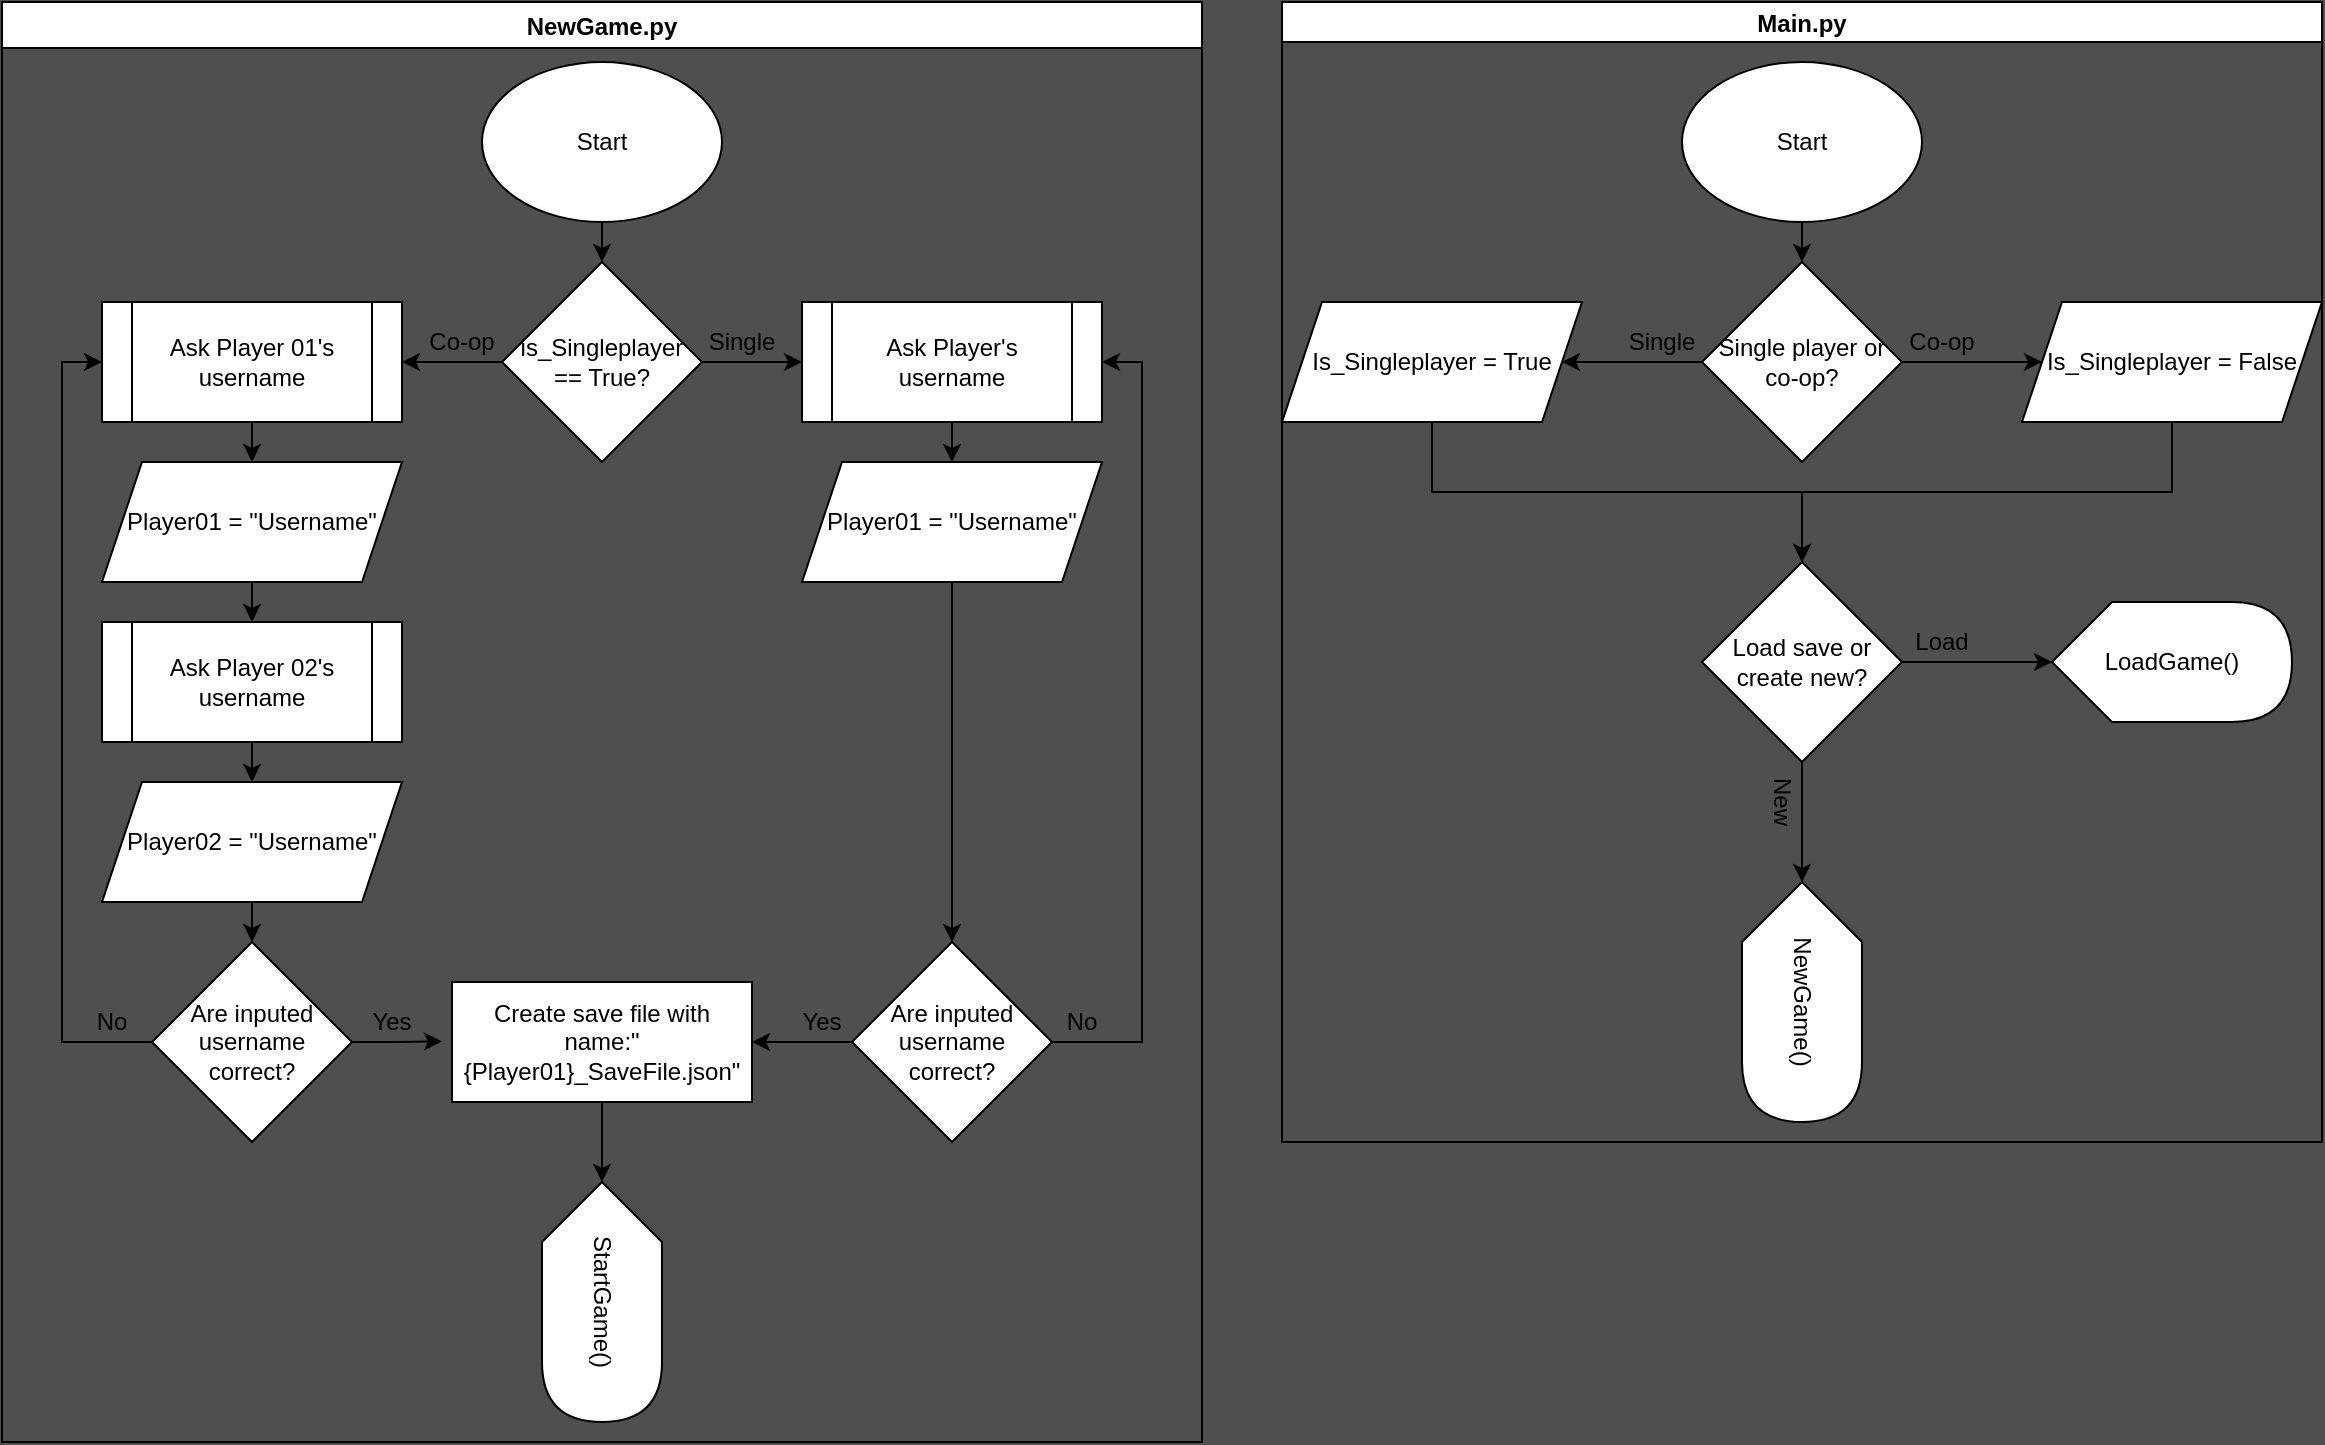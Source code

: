 <mxfile version="14.4.6" type="github">
  <diagram id="pJoODLNt0wpuWwSNDnVQ" name="Page-1">
    <mxGraphModel dx="1791" dy="906" grid="1" gridSize="10" guides="1" tooltips="1" connect="1" arrows="1" fold="1" page="0" pageScale="1" pageWidth="850" pageHeight="1100" background="#4F4F4F" math="0" shadow="0">
      <root>
        <mxCell id="0" />
        <mxCell id="1" parent="0" />
        <mxCell id="bkNSY8I_5nw9Tk2DiAVW-1" value="Main.py" style="swimlane;shadow=0;fillColor=#ffffff;startSize=20;" vertex="1" parent="1">
          <mxGeometry x="320" y="10" width="520" height="570" as="geometry">
            <mxRectangle x="320" y="10" width="60" height="23" as="alternateBounds" />
          </mxGeometry>
        </mxCell>
        <mxCell id="bkNSY8I_5nw9Tk2DiAVW-9" style="edgeStyle=orthogonalEdgeStyle;orthogonalLoop=1;jettySize=auto;html=1;exitX=0.5;exitY=1;exitDx=0;exitDy=0;" edge="1" parent="bkNSY8I_5nw9Tk2DiAVW-1" source="bkNSY8I_5nw9Tk2DiAVW-2" target="bkNSY8I_5nw9Tk2DiAVW-3">
          <mxGeometry relative="1" as="geometry" />
        </mxCell>
        <mxCell id="bkNSY8I_5nw9Tk2DiAVW-2" value="Start" style="ellipse;whiteSpace=wrap;html=1;" vertex="1" parent="bkNSY8I_5nw9Tk2DiAVW-1">
          <mxGeometry x="200" y="30" width="120" height="80" as="geometry" />
        </mxCell>
        <mxCell id="bkNSY8I_5nw9Tk2DiAVW-10" style="edgeStyle=orthogonalEdgeStyle;orthogonalLoop=1;jettySize=auto;html=1;exitX=0;exitY=0.5;exitDx=0;exitDy=0;" edge="1" parent="bkNSY8I_5nw9Tk2DiAVW-1" source="bkNSY8I_5nw9Tk2DiAVW-3" target="bkNSY8I_5nw9Tk2DiAVW-4">
          <mxGeometry relative="1" as="geometry" />
        </mxCell>
        <mxCell id="bkNSY8I_5nw9Tk2DiAVW-11" style="edgeStyle=orthogonalEdgeStyle;orthogonalLoop=1;jettySize=auto;html=1;exitX=1;exitY=0.5;exitDx=0;exitDy=0;" edge="1" parent="bkNSY8I_5nw9Tk2DiAVW-1" source="bkNSY8I_5nw9Tk2DiAVW-3" target="bkNSY8I_5nw9Tk2DiAVW-5">
          <mxGeometry relative="1" as="geometry" />
        </mxCell>
        <mxCell id="bkNSY8I_5nw9Tk2DiAVW-3" value="Single player or co-op?" style="rhombus;whiteSpace=wrap;html=1;" vertex="1" parent="bkNSY8I_5nw9Tk2DiAVW-1">
          <mxGeometry x="210" y="130" width="100" height="100" as="geometry" />
        </mxCell>
        <mxCell id="bkNSY8I_5nw9Tk2DiAVW-4" value="Is_Singleplayer = True" style="shape=parallelogram;perimeter=parallelogramPerimeter;whiteSpace=wrap;html=1;fixedSize=1;shadow=0;fillColor=#ffffff;" vertex="1" parent="bkNSY8I_5nw9Tk2DiAVW-1">
          <mxGeometry y="150" width="150" height="60" as="geometry" />
        </mxCell>
        <mxCell id="bkNSY8I_5nw9Tk2DiAVW-12" style="edgeStyle=orthogonalEdgeStyle;orthogonalLoop=1;jettySize=auto;html=1;exitX=0.5;exitY=1;exitDx=0;exitDy=0;entryX=0.5;entryY=0;entryDx=0;entryDy=0;rounded=0;" edge="1" parent="bkNSY8I_5nw9Tk2DiAVW-1" source="bkNSY8I_5nw9Tk2DiAVW-5" target="bkNSY8I_5nw9Tk2DiAVW-6">
          <mxGeometry relative="1" as="geometry" />
        </mxCell>
        <mxCell id="bkNSY8I_5nw9Tk2DiAVW-5" value="Is_Singleplayer = False" style="shape=parallelogram;perimeter=parallelogramPerimeter;whiteSpace=wrap;html=1;fixedSize=1;shadow=0;fillColor=#ffffff;" vertex="1" parent="bkNSY8I_5nw9Tk2DiAVW-1">
          <mxGeometry x="370" y="150" width="150" height="60" as="geometry" />
        </mxCell>
        <mxCell id="bkNSY8I_5nw9Tk2DiAVW-14" style="edgeStyle=orthogonalEdgeStyle;orthogonalLoop=1;jettySize=auto;html=1;exitX=1;exitY=0.5;exitDx=0;exitDy=0;" edge="1" parent="bkNSY8I_5nw9Tk2DiAVW-1" source="bkNSY8I_5nw9Tk2DiAVW-6" target="bkNSY8I_5nw9Tk2DiAVW-7">
          <mxGeometry relative="1" as="geometry" />
        </mxCell>
        <mxCell id="bkNSY8I_5nw9Tk2DiAVW-15" style="edgeStyle=orthogonalEdgeStyle;orthogonalLoop=1;jettySize=auto;html=1;exitX=0.5;exitY=1;exitDx=0;exitDy=0;" edge="1" parent="bkNSY8I_5nw9Tk2DiAVW-1" source="bkNSY8I_5nw9Tk2DiAVW-6" target="bkNSY8I_5nw9Tk2DiAVW-8">
          <mxGeometry relative="1" as="geometry" />
        </mxCell>
        <mxCell id="bkNSY8I_5nw9Tk2DiAVW-6" value="Load save or create new?" style="rhombus;whiteSpace=wrap;html=1;" vertex="1" parent="bkNSY8I_5nw9Tk2DiAVW-1">
          <mxGeometry x="210" y="280" width="100" height="100" as="geometry" />
        </mxCell>
        <mxCell id="bkNSY8I_5nw9Tk2DiAVW-7" value="LoadGame()" style="shape=display;whiteSpace=wrap;html=1;shadow=0;fillColor=#ffffff;" vertex="1" parent="bkNSY8I_5nw9Tk2DiAVW-1">
          <mxGeometry x="385" y="300" width="120" height="60" as="geometry" />
        </mxCell>
        <mxCell id="bkNSY8I_5nw9Tk2DiAVW-8" value="NewGame()" style="shape=display;whiteSpace=wrap;html=1;shadow=0;fillColor=#ffffff;rotation=90;" vertex="1" parent="bkNSY8I_5nw9Tk2DiAVW-1">
          <mxGeometry x="200" y="470" width="120" height="60" as="geometry" />
        </mxCell>
        <mxCell id="bkNSY8I_5nw9Tk2DiAVW-13" style="edgeStyle=orthogonalEdgeStyle;orthogonalLoop=1;jettySize=auto;html=1;exitX=0.5;exitY=1;exitDx=0;exitDy=0;entryX=0.5;entryY=0;entryDx=0;entryDy=0;rounded=0;" edge="1" parent="bkNSY8I_5nw9Tk2DiAVW-1" source="bkNSY8I_5nw9Tk2DiAVW-4" target="bkNSY8I_5nw9Tk2DiAVW-6">
          <mxGeometry relative="1" as="geometry">
            <mxPoint x="260" y="260" as="targetPoint" />
          </mxGeometry>
        </mxCell>
        <mxCell id="bkNSY8I_5nw9Tk2DiAVW-16" value="Single" style="text;html=1;strokeColor=none;fillColor=none;align=center;verticalAlign=middle;whiteSpace=wrap;shadow=0;" vertex="1" parent="bkNSY8I_5nw9Tk2DiAVW-1">
          <mxGeometry x="170" y="160" width="40" height="20" as="geometry" />
        </mxCell>
        <mxCell id="bkNSY8I_5nw9Tk2DiAVW-17" value="Co-op" style="text;html=1;strokeColor=none;fillColor=none;align=center;verticalAlign=middle;whiteSpace=wrap;shadow=0;" vertex="1" parent="bkNSY8I_5nw9Tk2DiAVW-1">
          <mxGeometry x="310" y="160" width="40" height="20" as="geometry" />
        </mxCell>
        <mxCell id="bkNSY8I_5nw9Tk2DiAVW-18" value="Load" style="text;html=1;strokeColor=none;fillColor=none;align=center;verticalAlign=middle;whiteSpace=wrap;shadow=0;" vertex="1" parent="bkNSY8I_5nw9Tk2DiAVW-1">
          <mxGeometry x="310" y="310" width="40" height="20" as="geometry" />
        </mxCell>
        <mxCell id="bkNSY8I_5nw9Tk2DiAVW-19" value="New" style="text;html=1;strokeColor=none;fillColor=none;align=center;verticalAlign=middle;whiteSpace=wrap;shadow=0;rotation=90;" vertex="1" parent="bkNSY8I_5nw9Tk2DiAVW-1">
          <mxGeometry x="230" y="390" width="40" height="20" as="geometry" />
        </mxCell>
        <mxCell id="bkNSY8I_5nw9Tk2DiAVW-29" value="NewGame.py" style="swimlane;shadow=0;fillColor=#ffffff;" vertex="1" parent="1">
          <mxGeometry x="-320" y="10" width="600" height="720" as="geometry">
            <mxRectangle x="-210" y="10" width="110" height="23" as="alternateBounds" />
          </mxGeometry>
        </mxCell>
        <mxCell id="bkNSY8I_5nw9Tk2DiAVW-37" style="edgeStyle=orthogonalEdgeStyle;rounded=0;orthogonalLoop=1;jettySize=auto;html=1;exitX=0.5;exitY=1;exitDx=0;exitDy=0;entryX=0.5;entryY=0;entryDx=0;entryDy=0;" edge="1" parent="bkNSY8I_5nw9Tk2DiAVW-29" source="bkNSY8I_5nw9Tk2DiAVW-32" target="bkNSY8I_5nw9Tk2DiAVW-36">
          <mxGeometry relative="1" as="geometry" />
        </mxCell>
        <mxCell id="bkNSY8I_5nw9Tk2DiAVW-32" value="Start" style="ellipse;whiteSpace=wrap;html=1;" vertex="1" parent="bkNSY8I_5nw9Tk2DiAVW-29">
          <mxGeometry x="240" y="30" width="120" height="80" as="geometry" />
        </mxCell>
        <mxCell id="bkNSY8I_5nw9Tk2DiAVW-42" style="edgeStyle=orthogonalEdgeStyle;rounded=0;orthogonalLoop=1;jettySize=auto;html=1;exitX=1;exitY=0.5;exitDx=0;exitDy=0;entryX=0;entryY=0.5;entryDx=0;entryDy=0;" edge="1" parent="bkNSY8I_5nw9Tk2DiAVW-29" source="bkNSY8I_5nw9Tk2DiAVW-36" target="bkNSY8I_5nw9Tk2DiAVW-41">
          <mxGeometry relative="1" as="geometry" />
        </mxCell>
        <mxCell id="bkNSY8I_5nw9Tk2DiAVW-44" style="edgeStyle=orthogonalEdgeStyle;rounded=0;orthogonalLoop=1;jettySize=auto;html=1;exitX=0;exitY=0.5;exitDx=0;exitDy=0;" edge="1" parent="bkNSY8I_5nw9Tk2DiAVW-29" source="bkNSY8I_5nw9Tk2DiAVW-36" target="bkNSY8I_5nw9Tk2DiAVW-43">
          <mxGeometry relative="1" as="geometry" />
        </mxCell>
        <mxCell id="bkNSY8I_5nw9Tk2DiAVW-36" value="is_Singleplayer == True?" style="rhombus;whiteSpace=wrap;html=1;" vertex="1" parent="bkNSY8I_5nw9Tk2DiAVW-29">
          <mxGeometry x="250" y="130" width="100" height="100" as="geometry" />
        </mxCell>
        <mxCell id="bkNSY8I_5nw9Tk2DiAVW-48" style="edgeStyle=orthogonalEdgeStyle;rounded=0;orthogonalLoop=1;jettySize=auto;html=1;exitX=0.5;exitY=1;exitDx=0;exitDy=0;entryX=0.5;entryY=0;entryDx=0;entryDy=0;" edge="1" parent="bkNSY8I_5nw9Tk2DiAVW-29" source="bkNSY8I_5nw9Tk2DiAVW-41" target="bkNSY8I_5nw9Tk2DiAVW-47">
          <mxGeometry relative="1" as="geometry" />
        </mxCell>
        <mxCell id="bkNSY8I_5nw9Tk2DiAVW-41" value="Ask Player&#39;s username" style="shape=process;whiteSpace=wrap;html=1;backgroundOutline=1;shadow=0;fillColor=#ffffff;" vertex="1" parent="bkNSY8I_5nw9Tk2DiAVW-29">
          <mxGeometry x="400" y="150" width="150" height="60" as="geometry" />
        </mxCell>
        <mxCell id="bkNSY8I_5nw9Tk2DiAVW-50" style="edgeStyle=orthogonalEdgeStyle;rounded=0;orthogonalLoop=1;jettySize=auto;html=1;exitX=0.5;exitY=1;exitDx=0;exitDy=0;entryX=0.5;entryY=0;entryDx=0;entryDy=0;" edge="1" parent="bkNSY8I_5nw9Tk2DiAVW-29" source="bkNSY8I_5nw9Tk2DiAVW-43" target="bkNSY8I_5nw9Tk2DiAVW-49">
          <mxGeometry relative="1" as="geometry" />
        </mxCell>
        <mxCell id="bkNSY8I_5nw9Tk2DiAVW-43" value="Ask Player 01&#39;s username" style="shape=process;whiteSpace=wrap;html=1;backgroundOutline=1;shadow=0;fillColor=#ffffff;" vertex="1" parent="bkNSY8I_5nw9Tk2DiAVW-29">
          <mxGeometry x="50" y="150" width="150" height="60" as="geometry" />
        </mxCell>
        <mxCell id="bkNSY8I_5nw9Tk2DiAVW-66" style="edgeStyle=orthogonalEdgeStyle;rounded=0;orthogonalLoop=1;jettySize=auto;html=1;exitX=0.5;exitY=1;exitDx=0;exitDy=0;entryX=0.5;entryY=0;entryDx=0;entryDy=0;" edge="1" parent="bkNSY8I_5nw9Tk2DiAVW-29" source="bkNSY8I_5nw9Tk2DiAVW-47" target="bkNSY8I_5nw9Tk2DiAVW-65">
          <mxGeometry relative="1" as="geometry" />
        </mxCell>
        <mxCell id="bkNSY8I_5nw9Tk2DiAVW-47" value="Player01 = &quot;Username&quot;" style="shape=parallelogram;perimeter=parallelogramPerimeter;whiteSpace=wrap;html=1;fixedSize=1;shadow=0;fillColor=#ffffff;" vertex="1" parent="bkNSY8I_5nw9Tk2DiAVW-29">
          <mxGeometry x="400" y="230" width="150" height="60" as="geometry" />
        </mxCell>
        <mxCell id="bkNSY8I_5nw9Tk2DiAVW-53" style="edgeStyle=orthogonalEdgeStyle;rounded=0;orthogonalLoop=1;jettySize=auto;html=1;exitX=0.5;exitY=1;exitDx=0;exitDy=0;entryX=0.5;entryY=0;entryDx=0;entryDy=0;" edge="1" parent="bkNSY8I_5nw9Tk2DiAVW-29" source="bkNSY8I_5nw9Tk2DiAVW-49" target="bkNSY8I_5nw9Tk2DiAVW-51">
          <mxGeometry relative="1" as="geometry" />
        </mxCell>
        <mxCell id="bkNSY8I_5nw9Tk2DiAVW-49" value="Player01 = &quot;Username&quot;" style="shape=parallelogram;perimeter=parallelogramPerimeter;whiteSpace=wrap;html=1;fixedSize=1;shadow=0;fillColor=#ffffff;" vertex="1" parent="bkNSY8I_5nw9Tk2DiAVW-29">
          <mxGeometry x="50" y="230" width="150" height="60" as="geometry" />
        </mxCell>
        <mxCell id="bkNSY8I_5nw9Tk2DiAVW-54" style="edgeStyle=orthogonalEdgeStyle;rounded=0;orthogonalLoop=1;jettySize=auto;html=1;exitX=0.5;exitY=1;exitDx=0;exitDy=0;entryX=0.5;entryY=0;entryDx=0;entryDy=0;" edge="1" parent="bkNSY8I_5nw9Tk2DiAVW-29" source="bkNSY8I_5nw9Tk2DiAVW-51" target="bkNSY8I_5nw9Tk2DiAVW-52">
          <mxGeometry relative="1" as="geometry" />
        </mxCell>
        <mxCell id="bkNSY8I_5nw9Tk2DiAVW-51" value="Ask Player 02&#39;s username" style="shape=process;whiteSpace=wrap;html=1;backgroundOutline=1;shadow=0;fillColor=#ffffff;" vertex="1" parent="bkNSY8I_5nw9Tk2DiAVW-29">
          <mxGeometry x="50" y="310" width="150" height="60" as="geometry" />
        </mxCell>
        <mxCell id="bkNSY8I_5nw9Tk2DiAVW-63" style="edgeStyle=orthogonalEdgeStyle;rounded=0;orthogonalLoop=1;jettySize=auto;html=1;exitX=0.5;exitY=1;exitDx=0;exitDy=0;entryX=0.5;entryY=0;entryDx=0;entryDy=0;" edge="1" parent="bkNSY8I_5nw9Tk2DiAVW-29" source="bkNSY8I_5nw9Tk2DiAVW-52" target="bkNSY8I_5nw9Tk2DiAVW-62">
          <mxGeometry relative="1" as="geometry" />
        </mxCell>
        <mxCell id="bkNSY8I_5nw9Tk2DiAVW-52" value="Player02 = &quot;Username&quot;" style="shape=parallelogram;perimeter=parallelogramPerimeter;whiteSpace=wrap;html=1;fixedSize=1;shadow=0;fillColor=#ffffff;" vertex="1" parent="bkNSY8I_5nw9Tk2DiAVW-29">
          <mxGeometry x="50" y="390" width="150" height="60" as="geometry" />
        </mxCell>
        <mxCell id="bkNSY8I_5nw9Tk2DiAVW-55" value="Single" style="text;html=1;strokeColor=none;fillColor=none;align=center;verticalAlign=middle;whiteSpace=wrap;shadow=0;" vertex="1" parent="bkNSY8I_5nw9Tk2DiAVW-29">
          <mxGeometry x="350" y="160" width="40" height="20" as="geometry" />
        </mxCell>
        <mxCell id="bkNSY8I_5nw9Tk2DiAVW-56" value="Co-op" style="text;html=1;strokeColor=none;fillColor=none;align=center;verticalAlign=middle;whiteSpace=wrap;shadow=0;" vertex="1" parent="bkNSY8I_5nw9Tk2DiAVW-29">
          <mxGeometry x="210" y="160" width="40" height="20" as="geometry" />
        </mxCell>
        <mxCell id="bkNSY8I_5nw9Tk2DiAVW-64" style="edgeStyle=orthogonalEdgeStyle;rounded=0;orthogonalLoop=1;jettySize=auto;html=1;exitX=0;exitY=0.5;exitDx=0;exitDy=0;entryX=0;entryY=0.5;entryDx=0;entryDy=0;" edge="1" parent="bkNSY8I_5nw9Tk2DiAVW-29" source="bkNSY8I_5nw9Tk2DiAVW-62" target="bkNSY8I_5nw9Tk2DiAVW-43">
          <mxGeometry relative="1" as="geometry" />
        </mxCell>
        <mxCell id="bkNSY8I_5nw9Tk2DiAVW-62" value="Are inputed username correct?" style="rhombus;whiteSpace=wrap;html=1;" vertex="1" parent="bkNSY8I_5nw9Tk2DiAVW-29">
          <mxGeometry x="75" y="470" width="100" height="100" as="geometry" />
        </mxCell>
        <mxCell id="bkNSY8I_5nw9Tk2DiAVW-67" style="edgeStyle=orthogonalEdgeStyle;rounded=0;orthogonalLoop=1;jettySize=auto;html=1;exitX=1;exitY=0.5;exitDx=0;exitDy=0;entryX=1;entryY=0.5;entryDx=0;entryDy=0;" edge="1" parent="bkNSY8I_5nw9Tk2DiAVW-29" source="bkNSY8I_5nw9Tk2DiAVW-65" target="bkNSY8I_5nw9Tk2DiAVW-41">
          <mxGeometry relative="1" as="geometry">
            <Array as="points">
              <mxPoint x="570" y="520" />
              <mxPoint x="570" y="180" />
            </Array>
          </mxGeometry>
        </mxCell>
        <mxCell id="bkNSY8I_5nw9Tk2DiAVW-85" style="edgeStyle=orthogonalEdgeStyle;rounded=0;orthogonalLoop=1;jettySize=auto;html=1;exitX=0;exitY=0.5;exitDx=0;exitDy=0;entryX=1;entryY=0.5;entryDx=0;entryDy=0;" edge="1" parent="bkNSY8I_5nw9Tk2DiAVW-29" source="bkNSY8I_5nw9Tk2DiAVW-65" target="bkNSY8I_5nw9Tk2DiAVW-82">
          <mxGeometry relative="1" as="geometry" />
        </mxCell>
        <mxCell id="bkNSY8I_5nw9Tk2DiAVW-65" value="Are inputed username correct?" style="rhombus;whiteSpace=wrap;html=1;" vertex="1" parent="bkNSY8I_5nw9Tk2DiAVW-29">
          <mxGeometry x="425" y="470" width="100" height="100" as="geometry" />
        </mxCell>
        <mxCell id="bkNSY8I_5nw9Tk2DiAVW-69" value="StartGame()" style="shape=display;whiteSpace=wrap;html=1;shadow=0;fillColor=#ffffff;rotation=90;" vertex="1" parent="bkNSY8I_5nw9Tk2DiAVW-29">
          <mxGeometry x="240" y="620" width="120" height="60" as="geometry" />
        </mxCell>
        <mxCell id="bkNSY8I_5nw9Tk2DiAVW-75" value="No" style="text;html=1;strokeColor=none;fillColor=none;align=center;verticalAlign=middle;whiteSpace=wrap;rounded=0;shadow=0;" vertex="1" parent="bkNSY8I_5nw9Tk2DiAVW-29">
          <mxGeometry x="520" y="500" width="40" height="20" as="geometry" />
        </mxCell>
        <mxCell id="bkNSY8I_5nw9Tk2DiAVW-76" value="No" style="text;html=1;strokeColor=none;fillColor=none;align=center;verticalAlign=middle;whiteSpace=wrap;rounded=0;shadow=0;" vertex="1" parent="bkNSY8I_5nw9Tk2DiAVW-29">
          <mxGeometry x="35" y="500" width="40" height="20" as="geometry" />
        </mxCell>
        <mxCell id="bkNSY8I_5nw9Tk2DiAVW-77" value="Yes" style="text;html=1;strokeColor=none;fillColor=none;align=center;verticalAlign=middle;whiteSpace=wrap;rounded=0;shadow=0;" vertex="1" parent="bkNSY8I_5nw9Tk2DiAVW-29">
          <mxGeometry x="175" y="500" width="40" height="20" as="geometry" />
        </mxCell>
        <mxCell id="bkNSY8I_5nw9Tk2DiAVW-78" value="Yes" style="text;html=1;strokeColor=none;fillColor=none;align=center;verticalAlign=middle;whiteSpace=wrap;rounded=0;shadow=0;" vertex="1" parent="bkNSY8I_5nw9Tk2DiAVW-29">
          <mxGeometry x="390" y="500" width="40" height="20" as="geometry" />
        </mxCell>
        <mxCell id="bkNSY8I_5nw9Tk2DiAVW-86" style="edgeStyle=orthogonalEdgeStyle;rounded=0;orthogonalLoop=1;jettySize=auto;html=1;exitX=0.5;exitY=1;exitDx=0;exitDy=0;entryX=0;entryY=0.5;entryDx=0;entryDy=0;entryPerimeter=0;" edge="1" parent="bkNSY8I_5nw9Tk2DiAVW-29" source="bkNSY8I_5nw9Tk2DiAVW-82" target="bkNSY8I_5nw9Tk2DiAVW-69">
          <mxGeometry relative="1" as="geometry" />
        </mxCell>
        <mxCell id="bkNSY8I_5nw9Tk2DiAVW-82" value="Create save file with name:&quot;{Player01}_SaveFile.json&quot;" style="rounded=0;whiteSpace=wrap;html=1;shadow=0;fillColor=#ffffff;" vertex="1" parent="bkNSY8I_5nw9Tk2DiAVW-29">
          <mxGeometry x="225" y="490" width="150" height="60" as="geometry" />
        </mxCell>
        <mxCell id="bkNSY8I_5nw9Tk2DiAVW-83" style="edgeStyle=orthogonalEdgeStyle;rounded=0;orthogonalLoop=1;jettySize=auto;html=1;exitX=1;exitY=0.5;exitDx=0;exitDy=0;" edge="1" parent="1" source="bkNSY8I_5nw9Tk2DiAVW-62">
          <mxGeometry relative="1" as="geometry">
            <mxPoint x="-100" y="529.667" as="targetPoint" />
          </mxGeometry>
        </mxCell>
      </root>
    </mxGraphModel>
  </diagram>
</mxfile>
